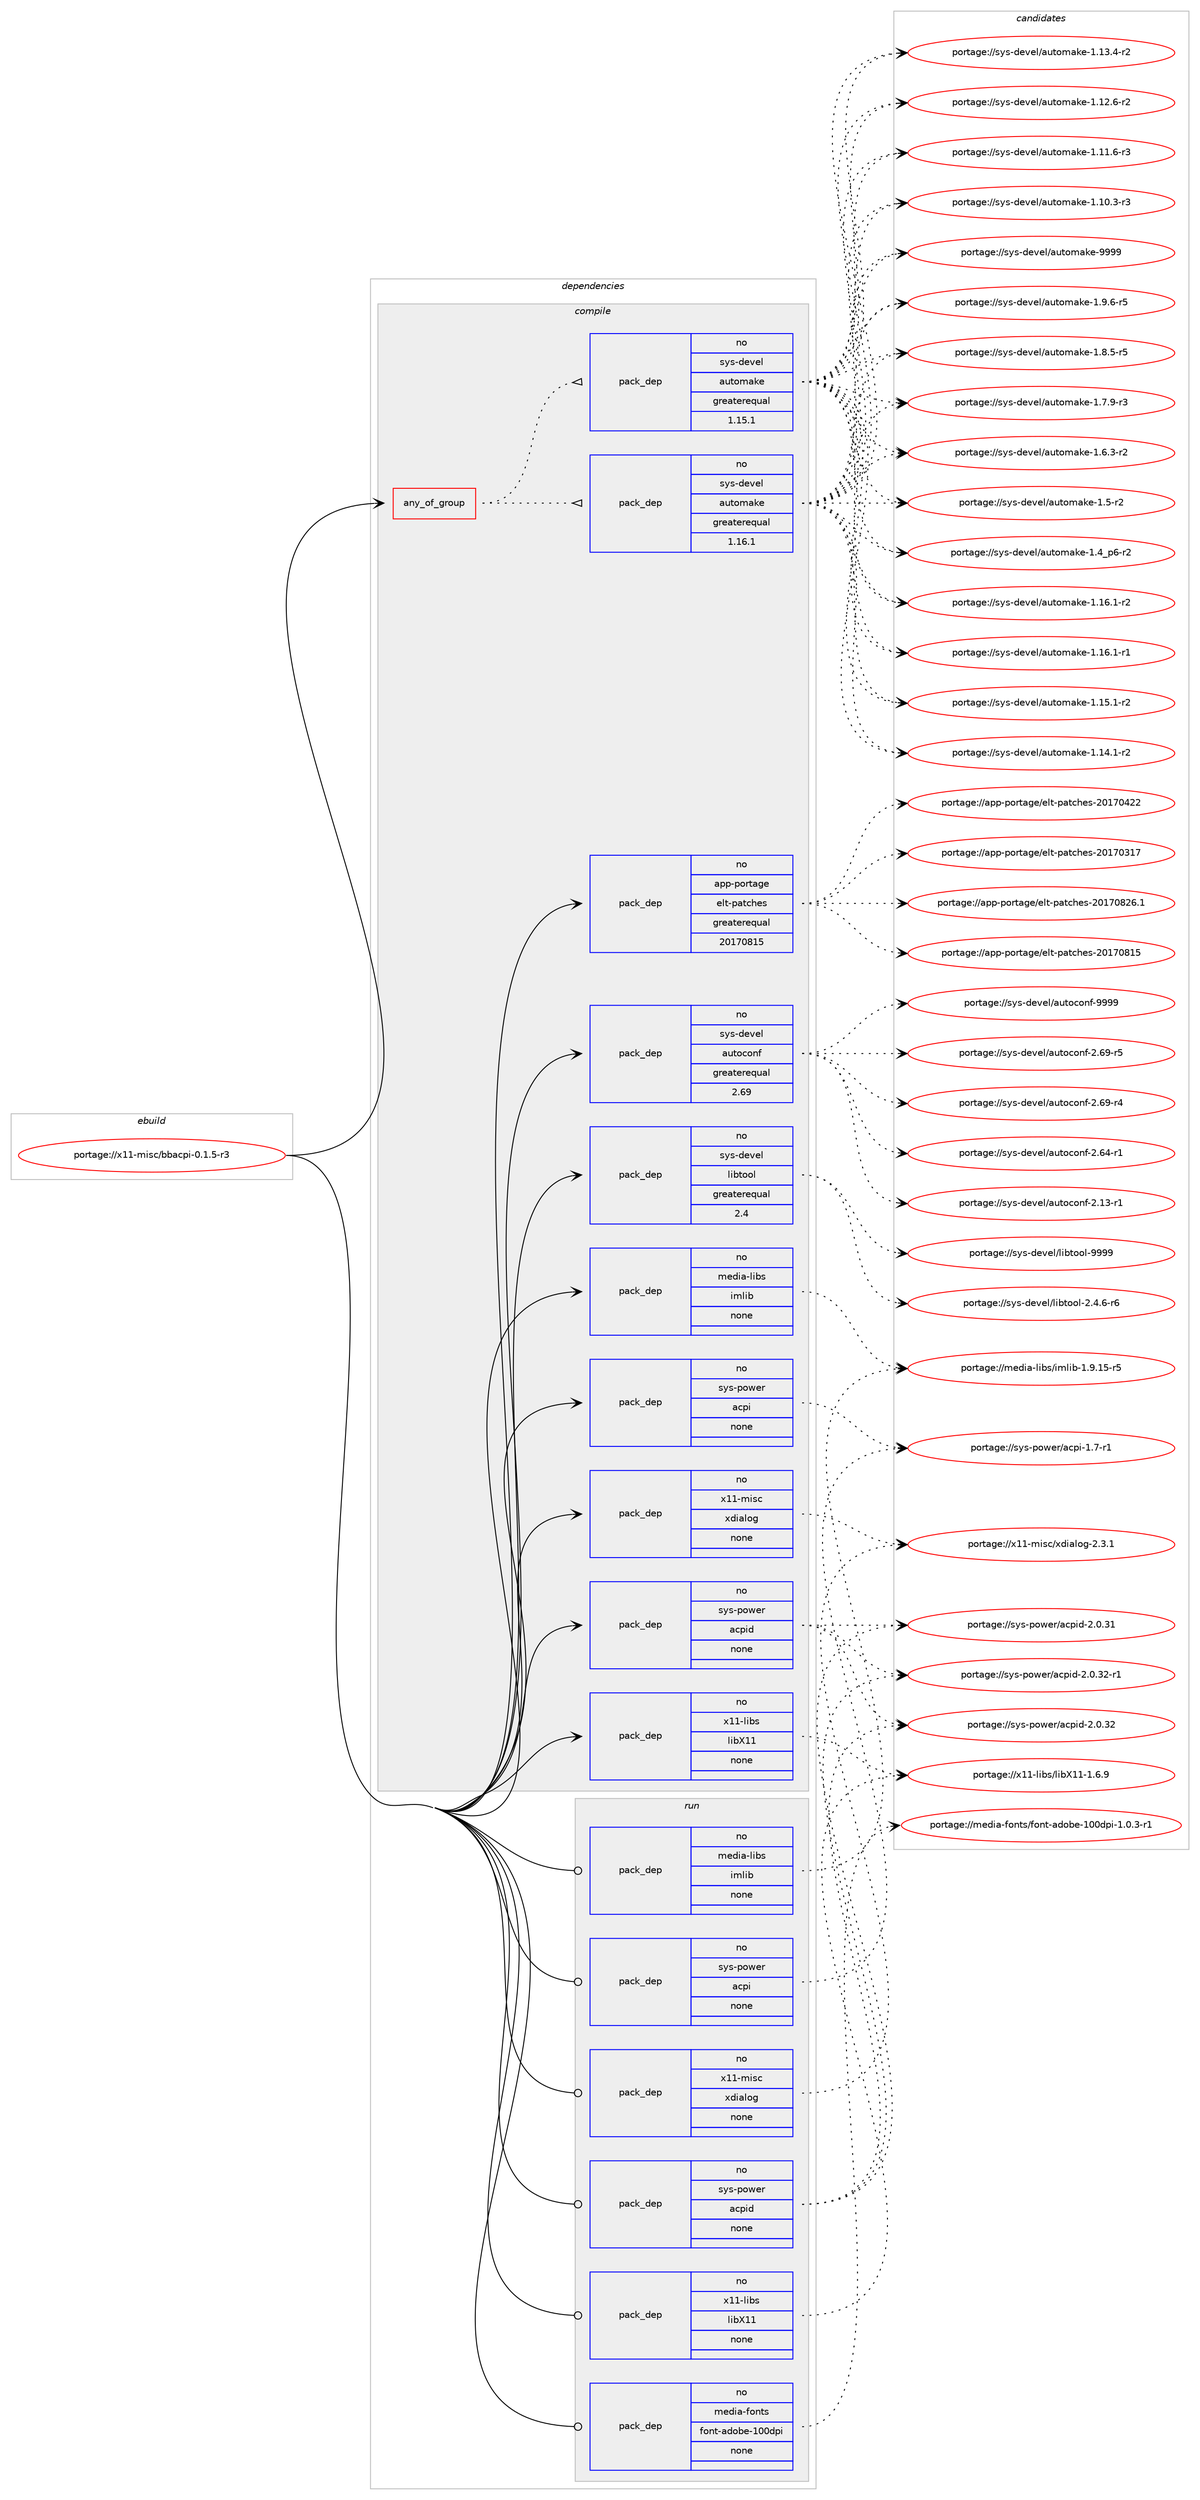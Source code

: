 digraph prolog {

# *************
# Graph options
# *************

newrank=true;
concentrate=true;
compound=true;
graph [rankdir=LR,fontname=Helvetica,fontsize=10,ranksep=1.5];#, ranksep=2.5, nodesep=0.2];
edge  [arrowhead=vee];
node  [fontname=Helvetica,fontsize=10];

# **********
# The ebuild
# **********

subgraph cluster_leftcol {
color=gray;
rank=same;
label=<<i>ebuild</i>>;
id [label="portage://x11-misc/bbacpi-0.1.5-r3", color=red, width=4, href="../x11-misc/bbacpi-0.1.5-r3.svg"];
}

# ****************
# The dependencies
# ****************

subgraph cluster_midcol {
color=gray;
label=<<i>dependencies</i>>;
subgraph cluster_compile {
fillcolor="#eeeeee";
style=filled;
label=<<i>compile</i>>;
subgraph any261 {
dependency16218 [label=<<TABLE BORDER="0" CELLBORDER="1" CELLSPACING="0" CELLPADDING="4"><TR><TD CELLPADDING="10">any_of_group</TD></TR></TABLE>>, shape=none, color=red];subgraph pack13718 {
dependency16219 [label=<<TABLE BORDER="0" CELLBORDER="1" CELLSPACING="0" CELLPADDING="4" WIDTH="220"><TR><TD ROWSPAN="6" CELLPADDING="30">pack_dep</TD></TR><TR><TD WIDTH="110">no</TD></TR><TR><TD>sys-devel</TD></TR><TR><TD>automake</TD></TR><TR><TD>greaterequal</TD></TR><TR><TD>1.16.1</TD></TR></TABLE>>, shape=none, color=blue];
}
dependency16218:e -> dependency16219:w [weight=20,style="dotted",arrowhead="oinv"];
subgraph pack13719 {
dependency16220 [label=<<TABLE BORDER="0" CELLBORDER="1" CELLSPACING="0" CELLPADDING="4" WIDTH="220"><TR><TD ROWSPAN="6" CELLPADDING="30">pack_dep</TD></TR><TR><TD WIDTH="110">no</TD></TR><TR><TD>sys-devel</TD></TR><TR><TD>automake</TD></TR><TR><TD>greaterequal</TD></TR><TR><TD>1.15.1</TD></TR></TABLE>>, shape=none, color=blue];
}
dependency16218:e -> dependency16220:w [weight=20,style="dotted",arrowhead="oinv"];
}
id:e -> dependency16218:w [weight=20,style="solid",arrowhead="vee"];
subgraph pack13720 {
dependency16221 [label=<<TABLE BORDER="0" CELLBORDER="1" CELLSPACING="0" CELLPADDING="4" WIDTH="220"><TR><TD ROWSPAN="6" CELLPADDING="30">pack_dep</TD></TR><TR><TD WIDTH="110">no</TD></TR><TR><TD>app-portage</TD></TR><TR><TD>elt-patches</TD></TR><TR><TD>greaterequal</TD></TR><TR><TD>20170815</TD></TR></TABLE>>, shape=none, color=blue];
}
id:e -> dependency16221:w [weight=20,style="solid",arrowhead="vee"];
subgraph pack13721 {
dependency16222 [label=<<TABLE BORDER="0" CELLBORDER="1" CELLSPACING="0" CELLPADDING="4" WIDTH="220"><TR><TD ROWSPAN="6" CELLPADDING="30">pack_dep</TD></TR><TR><TD WIDTH="110">no</TD></TR><TR><TD>media-libs</TD></TR><TR><TD>imlib</TD></TR><TR><TD>none</TD></TR><TR><TD></TD></TR></TABLE>>, shape=none, color=blue];
}
id:e -> dependency16222:w [weight=20,style="solid",arrowhead="vee"];
subgraph pack13722 {
dependency16223 [label=<<TABLE BORDER="0" CELLBORDER="1" CELLSPACING="0" CELLPADDING="4" WIDTH="220"><TR><TD ROWSPAN="6" CELLPADDING="30">pack_dep</TD></TR><TR><TD WIDTH="110">no</TD></TR><TR><TD>sys-devel</TD></TR><TR><TD>autoconf</TD></TR><TR><TD>greaterequal</TD></TR><TR><TD>2.69</TD></TR></TABLE>>, shape=none, color=blue];
}
id:e -> dependency16223:w [weight=20,style="solid",arrowhead="vee"];
subgraph pack13723 {
dependency16224 [label=<<TABLE BORDER="0" CELLBORDER="1" CELLSPACING="0" CELLPADDING="4" WIDTH="220"><TR><TD ROWSPAN="6" CELLPADDING="30">pack_dep</TD></TR><TR><TD WIDTH="110">no</TD></TR><TR><TD>sys-devel</TD></TR><TR><TD>libtool</TD></TR><TR><TD>greaterequal</TD></TR><TR><TD>2.4</TD></TR></TABLE>>, shape=none, color=blue];
}
id:e -> dependency16224:w [weight=20,style="solid",arrowhead="vee"];
subgraph pack13724 {
dependency16225 [label=<<TABLE BORDER="0" CELLBORDER="1" CELLSPACING="0" CELLPADDING="4" WIDTH="220"><TR><TD ROWSPAN="6" CELLPADDING="30">pack_dep</TD></TR><TR><TD WIDTH="110">no</TD></TR><TR><TD>sys-power</TD></TR><TR><TD>acpi</TD></TR><TR><TD>none</TD></TR><TR><TD></TD></TR></TABLE>>, shape=none, color=blue];
}
id:e -> dependency16225:w [weight=20,style="solid",arrowhead="vee"];
subgraph pack13725 {
dependency16226 [label=<<TABLE BORDER="0" CELLBORDER="1" CELLSPACING="0" CELLPADDING="4" WIDTH="220"><TR><TD ROWSPAN="6" CELLPADDING="30">pack_dep</TD></TR><TR><TD WIDTH="110">no</TD></TR><TR><TD>sys-power</TD></TR><TR><TD>acpid</TD></TR><TR><TD>none</TD></TR><TR><TD></TD></TR></TABLE>>, shape=none, color=blue];
}
id:e -> dependency16226:w [weight=20,style="solid",arrowhead="vee"];
subgraph pack13726 {
dependency16227 [label=<<TABLE BORDER="0" CELLBORDER="1" CELLSPACING="0" CELLPADDING="4" WIDTH="220"><TR><TD ROWSPAN="6" CELLPADDING="30">pack_dep</TD></TR><TR><TD WIDTH="110">no</TD></TR><TR><TD>x11-libs</TD></TR><TR><TD>libX11</TD></TR><TR><TD>none</TD></TR><TR><TD></TD></TR></TABLE>>, shape=none, color=blue];
}
id:e -> dependency16227:w [weight=20,style="solid",arrowhead="vee"];
subgraph pack13727 {
dependency16228 [label=<<TABLE BORDER="0" CELLBORDER="1" CELLSPACING="0" CELLPADDING="4" WIDTH="220"><TR><TD ROWSPAN="6" CELLPADDING="30">pack_dep</TD></TR><TR><TD WIDTH="110">no</TD></TR><TR><TD>x11-misc</TD></TR><TR><TD>xdialog</TD></TR><TR><TD>none</TD></TR><TR><TD></TD></TR></TABLE>>, shape=none, color=blue];
}
id:e -> dependency16228:w [weight=20,style="solid",arrowhead="vee"];
}
subgraph cluster_compileandrun {
fillcolor="#eeeeee";
style=filled;
label=<<i>compile and run</i>>;
}
subgraph cluster_run {
fillcolor="#eeeeee";
style=filled;
label=<<i>run</i>>;
subgraph pack13728 {
dependency16229 [label=<<TABLE BORDER="0" CELLBORDER="1" CELLSPACING="0" CELLPADDING="4" WIDTH="220"><TR><TD ROWSPAN="6" CELLPADDING="30">pack_dep</TD></TR><TR><TD WIDTH="110">no</TD></TR><TR><TD>media-fonts</TD></TR><TR><TD>font-adobe-100dpi</TD></TR><TR><TD>none</TD></TR><TR><TD></TD></TR></TABLE>>, shape=none, color=blue];
}
id:e -> dependency16229:w [weight=20,style="solid",arrowhead="odot"];
subgraph pack13729 {
dependency16230 [label=<<TABLE BORDER="0" CELLBORDER="1" CELLSPACING="0" CELLPADDING="4" WIDTH="220"><TR><TD ROWSPAN="6" CELLPADDING="30">pack_dep</TD></TR><TR><TD WIDTH="110">no</TD></TR><TR><TD>media-libs</TD></TR><TR><TD>imlib</TD></TR><TR><TD>none</TD></TR><TR><TD></TD></TR></TABLE>>, shape=none, color=blue];
}
id:e -> dependency16230:w [weight=20,style="solid",arrowhead="odot"];
subgraph pack13730 {
dependency16231 [label=<<TABLE BORDER="0" CELLBORDER="1" CELLSPACING="0" CELLPADDING="4" WIDTH="220"><TR><TD ROWSPAN="6" CELLPADDING="30">pack_dep</TD></TR><TR><TD WIDTH="110">no</TD></TR><TR><TD>sys-power</TD></TR><TR><TD>acpi</TD></TR><TR><TD>none</TD></TR><TR><TD></TD></TR></TABLE>>, shape=none, color=blue];
}
id:e -> dependency16231:w [weight=20,style="solid",arrowhead="odot"];
subgraph pack13731 {
dependency16232 [label=<<TABLE BORDER="0" CELLBORDER="1" CELLSPACING="0" CELLPADDING="4" WIDTH="220"><TR><TD ROWSPAN="6" CELLPADDING="30">pack_dep</TD></TR><TR><TD WIDTH="110">no</TD></TR><TR><TD>sys-power</TD></TR><TR><TD>acpid</TD></TR><TR><TD>none</TD></TR><TR><TD></TD></TR></TABLE>>, shape=none, color=blue];
}
id:e -> dependency16232:w [weight=20,style="solid",arrowhead="odot"];
subgraph pack13732 {
dependency16233 [label=<<TABLE BORDER="0" CELLBORDER="1" CELLSPACING="0" CELLPADDING="4" WIDTH="220"><TR><TD ROWSPAN="6" CELLPADDING="30">pack_dep</TD></TR><TR><TD WIDTH="110">no</TD></TR><TR><TD>x11-libs</TD></TR><TR><TD>libX11</TD></TR><TR><TD>none</TD></TR><TR><TD></TD></TR></TABLE>>, shape=none, color=blue];
}
id:e -> dependency16233:w [weight=20,style="solid",arrowhead="odot"];
subgraph pack13733 {
dependency16234 [label=<<TABLE BORDER="0" CELLBORDER="1" CELLSPACING="0" CELLPADDING="4" WIDTH="220"><TR><TD ROWSPAN="6" CELLPADDING="30">pack_dep</TD></TR><TR><TD WIDTH="110">no</TD></TR><TR><TD>x11-misc</TD></TR><TR><TD>xdialog</TD></TR><TR><TD>none</TD></TR><TR><TD></TD></TR></TABLE>>, shape=none, color=blue];
}
id:e -> dependency16234:w [weight=20,style="solid",arrowhead="odot"];
}
}

# **************
# The candidates
# **************

subgraph cluster_choices {
rank=same;
color=gray;
label=<<i>candidates</i>>;

subgraph choice13718 {
color=black;
nodesep=1;
choice115121115451001011181011084797117116111109971071014557575757 [label="portage://sys-devel/automake-9999", color=red, width=4,href="../sys-devel/automake-9999.svg"];
choice115121115451001011181011084797117116111109971071014549465746544511453 [label="portage://sys-devel/automake-1.9.6-r5", color=red, width=4,href="../sys-devel/automake-1.9.6-r5.svg"];
choice115121115451001011181011084797117116111109971071014549465646534511453 [label="portage://sys-devel/automake-1.8.5-r5", color=red, width=4,href="../sys-devel/automake-1.8.5-r5.svg"];
choice115121115451001011181011084797117116111109971071014549465546574511451 [label="portage://sys-devel/automake-1.7.9-r3", color=red, width=4,href="../sys-devel/automake-1.7.9-r3.svg"];
choice115121115451001011181011084797117116111109971071014549465446514511450 [label="portage://sys-devel/automake-1.6.3-r2", color=red, width=4,href="../sys-devel/automake-1.6.3-r2.svg"];
choice11512111545100101118101108479711711611110997107101454946534511450 [label="portage://sys-devel/automake-1.5-r2", color=red, width=4,href="../sys-devel/automake-1.5-r2.svg"];
choice115121115451001011181011084797117116111109971071014549465295112544511450 [label="portage://sys-devel/automake-1.4_p6-r2", color=red, width=4,href="../sys-devel/automake-1.4_p6-r2.svg"];
choice11512111545100101118101108479711711611110997107101454946495446494511450 [label="portage://sys-devel/automake-1.16.1-r2", color=red, width=4,href="../sys-devel/automake-1.16.1-r2.svg"];
choice11512111545100101118101108479711711611110997107101454946495446494511449 [label="portage://sys-devel/automake-1.16.1-r1", color=red, width=4,href="../sys-devel/automake-1.16.1-r1.svg"];
choice11512111545100101118101108479711711611110997107101454946495346494511450 [label="portage://sys-devel/automake-1.15.1-r2", color=red, width=4,href="../sys-devel/automake-1.15.1-r2.svg"];
choice11512111545100101118101108479711711611110997107101454946495246494511450 [label="portage://sys-devel/automake-1.14.1-r2", color=red, width=4,href="../sys-devel/automake-1.14.1-r2.svg"];
choice11512111545100101118101108479711711611110997107101454946495146524511450 [label="portage://sys-devel/automake-1.13.4-r2", color=red, width=4,href="../sys-devel/automake-1.13.4-r2.svg"];
choice11512111545100101118101108479711711611110997107101454946495046544511450 [label="portage://sys-devel/automake-1.12.6-r2", color=red, width=4,href="../sys-devel/automake-1.12.6-r2.svg"];
choice11512111545100101118101108479711711611110997107101454946494946544511451 [label="portage://sys-devel/automake-1.11.6-r3", color=red, width=4,href="../sys-devel/automake-1.11.6-r3.svg"];
choice11512111545100101118101108479711711611110997107101454946494846514511451 [label="portage://sys-devel/automake-1.10.3-r3", color=red, width=4,href="../sys-devel/automake-1.10.3-r3.svg"];
dependency16219:e -> choice115121115451001011181011084797117116111109971071014557575757:w [style=dotted,weight="100"];
dependency16219:e -> choice115121115451001011181011084797117116111109971071014549465746544511453:w [style=dotted,weight="100"];
dependency16219:e -> choice115121115451001011181011084797117116111109971071014549465646534511453:w [style=dotted,weight="100"];
dependency16219:e -> choice115121115451001011181011084797117116111109971071014549465546574511451:w [style=dotted,weight="100"];
dependency16219:e -> choice115121115451001011181011084797117116111109971071014549465446514511450:w [style=dotted,weight="100"];
dependency16219:e -> choice11512111545100101118101108479711711611110997107101454946534511450:w [style=dotted,weight="100"];
dependency16219:e -> choice115121115451001011181011084797117116111109971071014549465295112544511450:w [style=dotted,weight="100"];
dependency16219:e -> choice11512111545100101118101108479711711611110997107101454946495446494511450:w [style=dotted,weight="100"];
dependency16219:e -> choice11512111545100101118101108479711711611110997107101454946495446494511449:w [style=dotted,weight="100"];
dependency16219:e -> choice11512111545100101118101108479711711611110997107101454946495346494511450:w [style=dotted,weight="100"];
dependency16219:e -> choice11512111545100101118101108479711711611110997107101454946495246494511450:w [style=dotted,weight="100"];
dependency16219:e -> choice11512111545100101118101108479711711611110997107101454946495146524511450:w [style=dotted,weight="100"];
dependency16219:e -> choice11512111545100101118101108479711711611110997107101454946495046544511450:w [style=dotted,weight="100"];
dependency16219:e -> choice11512111545100101118101108479711711611110997107101454946494946544511451:w [style=dotted,weight="100"];
dependency16219:e -> choice11512111545100101118101108479711711611110997107101454946494846514511451:w [style=dotted,weight="100"];
}
subgraph choice13719 {
color=black;
nodesep=1;
choice115121115451001011181011084797117116111109971071014557575757 [label="portage://sys-devel/automake-9999", color=red, width=4,href="../sys-devel/automake-9999.svg"];
choice115121115451001011181011084797117116111109971071014549465746544511453 [label="portage://sys-devel/automake-1.9.6-r5", color=red, width=4,href="../sys-devel/automake-1.9.6-r5.svg"];
choice115121115451001011181011084797117116111109971071014549465646534511453 [label="portage://sys-devel/automake-1.8.5-r5", color=red, width=4,href="../sys-devel/automake-1.8.5-r5.svg"];
choice115121115451001011181011084797117116111109971071014549465546574511451 [label="portage://sys-devel/automake-1.7.9-r3", color=red, width=4,href="../sys-devel/automake-1.7.9-r3.svg"];
choice115121115451001011181011084797117116111109971071014549465446514511450 [label="portage://sys-devel/automake-1.6.3-r2", color=red, width=4,href="../sys-devel/automake-1.6.3-r2.svg"];
choice11512111545100101118101108479711711611110997107101454946534511450 [label="portage://sys-devel/automake-1.5-r2", color=red, width=4,href="../sys-devel/automake-1.5-r2.svg"];
choice115121115451001011181011084797117116111109971071014549465295112544511450 [label="portage://sys-devel/automake-1.4_p6-r2", color=red, width=4,href="../sys-devel/automake-1.4_p6-r2.svg"];
choice11512111545100101118101108479711711611110997107101454946495446494511450 [label="portage://sys-devel/automake-1.16.1-r2", color=red, width=4,href="../sys-devel/automake-1.16.1-r2.svg"];
choice11512111545100101118101108479711711611110997107101454946495446494511449 [label="portage://sys-devel/automake-1.16.1-r1", color=red, width=4,href="../sys-devel/automake-1.16.1-r1.svg"];
choice11512111545100101118101108479711711611110997107101454946495346494511450 [label="portage://sys-devel/automake-1.15.1-r2", color=red, width=4,href="../sys-devel/automake-1.15.1-r2.svg"];
choice11512111545100101118101108479711711611110997107101454946495246494511450 [label="portage://sys-devel/automake-1.14.1-r2", color=red, width=4,href="../sys-devel/automake-1.14.1-r2.svg"];
choice11512111545100101118101108479711711611110997107101454946495146524511450 [label="portage://sys-devel/automake-1.13.4-r2", color=red, width=4,href="../sys-devel/automake-1.13.4-r2.svg"];
choice11512111545100101118101108479711711611110997107101454946495046544511450 [label="portage://sys-devel/automake-1.12.6-r2", color=red, width=4,href="../sys-devel/automake-1.12.6-r2.svg"];
choice11512111545100101118101108479711711611110997107101454946494946544511451 [label="portage://sys-devel/automake-1.11.6-r3", color=red, width=4,href="../sys-devel/automake-1.11.6-r3.svg"];
choice11512111545100101118101108479711711611110997107101454946494846514511451 [label="portage://sys-devel/automake-1.10.3-r3", color=red, width=4,href="../sys-devel/automake-1.10.3-r3.svg"];
dependency16220:e -> choice115121115451001011181011084797117116111109971071014557575757:w [style=dotted,weight="100"];
dependency16220:e -> choice115121115451001011181011084797117116111109971071014549465746544511453:w [style=dotted,weight="100"];
dependency16220:e -> choice115121115451001011181011084797117116111109971071014549465646534511453:w [style=dotted,weight="100"];
dependency16220:e -> choice115121115451001011181011084797117116111109971071014549465546574511451:w [style=dotted,weight="100"];
dependency16220:e -> choice115121115451001011181011084797117116111109971071014549465446514511450:w [style=dotted,weight="100"];
dependency16220:e -> choice11512111545100101118101108479711711611110997107101454946534511450:w [style=dotted,weight="100"];
dependency16220:e -> choice115121115451001011181011084797117116111109971071014549465295112544511450:w [style=dotted,weight="100"];
dependency16220:e -> choice11512111545100101118101108479711711611110997107101454946495446494511450:w [style=dotted,weight="100"];
dependency16220:e -> choice11512111545100101118101108479711711611110997107101454946495446494511449:w [style=dotted,weight="100"];
dependency16220:e -> choice11512111545100101118101108479711711611110997107101454946495346494511450:w [style=dotted,weight="100"];
dependency16220:e -> choice11512111545100101118101108479711711611110997107101454946495246494511450:w [style=dotted,weight="100"];
dependency16220:e -> choice11512111545100101118101108479711711611110997107101454946495146524511450:w [style=dotted,weight="100"];
dependency16220:e -> choice11512111545100101118101108479711711611110997107101454946495046544511450:w [style=dotted,weight="100"];
dependency16220:e -> choice11512111545100101118101108479711711611110997107101454946494946544511451:w [style=dotted,weight="100"];
dependency16220:e -> choice11512111545100101118101108479711711611110997107101454946494846514511451:w [style=dotted,weight="100"];
}
subgraph choice13720 {
color=black;
nodesep=1;
choice971121124511211111411697103101471011081164511297116991041011154550484955485650544649 [label="portage://app-portage/elt-patches-20170826.1", color=red, width=4,href="../app-portage/elt-patches-20170826.1.svg"];
choice97112112451121111141169710310147101108116451129711699104101115455048495548564953 [label="portage://app-portage/elt-patches-20170815", color=red, width=4,href="../app-portage/elt-patches-20170815.svg"];
choice97112112451121111141169710310147101108116451129711699104101115455048495548525050 [label="portage://app-portage/elt-patches-20170422", color=red, width=4,href="../app-portage/elt-patches-20170422.svg"];
choice97112112451121111141169710310147101108116451129711699104101115455048495548514955 [label="portage://app-portage/elt-patches-20170317", color=red, width=4,href="../app-portage/elt-patches-20170317.svg"];
dependency16221:e -> choice971121124511211111411697103101471011081164511297116991041011154550484955485650544649:w [style=dotted,weight="100"];
dependency16221:e -> choice97112112451121111141169710310147101108116451129711699104101115455048495548564953:w [style=dotted,weight="100"];
dependency16221:e -> choice97112112451121111141169710310147101108116451129711699104101115455048495548525050:w [style=dotted,weight="100"];
dependency16221:e -> choice97112112451121111141169710310147101108116451129711699104101115455048495548514955:w [style=dotted,weight="100"];
}
subgraph choice13721 {
color=black;
nodesep=1;
choice1091011001059745108105981154710510910810598454946574649534511453 [label="portage://media-libs/imlib-1.9.15-r5", color=red, width=4,href="../media-libs/imlib-1.9.15-r5.svg"];
dependency16222:e -> choice1091011001059745108105981154710510910810598454946574649534511453:w [style=dotted,weight="100"];
}
subgraph choice13722 {
color=black;
nodesep=1;
choice115121115451001011181011084797117116111991111101024557575757 [label="portage://sys-devel/autoconf-9999", color=red, width=4,href="../sys-devel/autoconf-9999.svg"];
choice1151211154510010111810110847971171161119911111010245504654574511453 [label="portage://sys-devel/autoconf-2.69-r5", color=red, width=4,href="../sys-devel/autoconf-2.69-r5.svg"];
choice1151211154510010111810110847971171161119911111010245504654574511452 [label="portage://sys-devel/autoconf-2.69-r4", color=red, width=4,href="../sys-devel/autoconf-2.69-r4.svg"];
choice1151211154510010111810110847971171161119911111010245504654524511449 [label="portage://sys-devel/autoconf-2.64-r1", color=red, width=4,href="../sys-devel/autoconf-2.64-r1.svg"];
choice1151211154510010111810110847971171161119911111010245504649514511449 [label="portage://sys-devel/autoconf-2.13-r1", color=red, width=4,href="../sys-devel/autoconf-2.13-r1.svg"];
dependency16223:e -> choice115121115451001011181011084797117116111991111101024557575757:w [style=dotted,weight="100"];
dependency16223:e -> choice1151211154510010111810110847971171161119911111010245504654574511453:w [style=dotted,weight="100"];
dependency16223:e -> choice1151211154510010111810110847971171161119911111010245504654574511452:w [style=dotted,weight="100"];
dependency16223:e -> choice1151211154510010111810110847971171161119911111010245504654524511449:w [style=dotted,weight="100"];
dependency16223:e -> choice1151211154510010111810110847971171161119911111010245504649514511449:w [style=dotted,weight="100"];
}
subgraph choice13723 {
color=black;
nodesep=1;
choice1151211154510010111810110847108105981161111111084557575757 [label="portage://sys-devel/libtool-9999", color=red, width=4,href="../sys-devel/libtool-9999.svg"];
choice1151211154510010111810110847108105981161111111084550465246544511454 [label="portage://sys-devel/libtool-2.4.6-r6", color=red, width=4,href="../sys-devel/libtool-2.4.6-r6.svg"];
dependency16224:e -> choice1151211154510010111810110847108105981161111111084557575757:w [style=dotted,weight="100"];
dependency16224:e -> choice1151211154510010111810110847108105981161111111084550465246544511454:w [style=dotted,weight="100"];
}
subgraph choice13724 {
color=black;
nodesep=1;
choice11512111545112111119101114479799112105454946554511449 [label="portage://sys-power/acpi-1.7-r1", color=red, width=4,href="../sys-power/acpi-1.7-r1.svg"];
dependency16225:e -> choice11512111545112111119101114479799112105454946554511449:w [style=dotted,weight="100"];
}
subgraph choice13725 {
color=black;
nodesep=1;
choice11512111545112111119101114479799112105100455046484651504511449 [label="portage://sys-power/acpid-2.0.32-r1", color=red, width=4,href="../sys-power/acpid-2.0.32-r1.svg"];
choice1151211154511211111910111447979911210510045504648465150 [label="portage://sys-power/acpid-2.0.32", color=red, width=4,href="../sys-power/acpid-2.0.32.svg"];
choice1151211154511211111910111447979911210510045504648465149 [label="portage://sys-power/acpid-2.0.31", color=red, width=4,href="../sys-power/acpid-2.0.31.svg"];
dependency16226:e -> choice11512111545112111119101114479799112105100455046484651504511449:w [style=dotted,weight="100"];
dependency16226:e -> choice1151211154511211111910111447979911210510045504648465150:w [style=dotted,weight="100"];
dependency16226:e -> choice1151211154511211111910111447979911210510045504648465149:w [style=dotted,weight="100"];
}
subgraph choice13726 {
color=black;
nodesep=1;
choice120494945108105981154710810598884949454946544657 [label="portage://x11-libs/libX11-1.6.9", color=red, width=4,href="../x11-libs/libX11-1.6.9.svg"];
dependency16227:e -> choice120494945108105981154710810598884949454946544657:w [style=dotted,weight="100"];
}
subgraph choice13727 {
color=black;
nodesep=1;
choice120494945109105115994712010010597108111103455046514649 [label="portage://x11-misc/xdialog-2.3.1", color=red, width=4,href="../x11-misc/xdialog-2.3.1.svg"];
dependency16228:e -> choice120494945109105115994712010010597108111103455046514649:w [style=dotted,weight="100"];
}
subgraph choice13728 {
color=black;
nodesep=1;
choice109101100105974510211111011611547102111110116459710011198101454948481001121054549464846514511449 [label="portage://media-fonts/font-adobe-100dpi-1.0.3-r1", color=red, width=4,href="../media-fonts/font-adobe-100dpi-1.0.3-r1.svg"];
dependency16229:e -> choice109101100105974510211111011611547102111110116459710011198101454948481001121054549464846514511449:w [style=dotted,weight="100"];
}
subgraph choice13729 {
color=black;
nodesep=1;
choice1091011001059745108105981154710510910810598454946574649534511453 [label="portage://media-libs/imlib-1.9.15-r5", color=red, width=4,href="../media-libs/imlib-1.9.15-r5.svg"];
dependency16230:e -> choice1091011001059745108105981154710510910810598454946574649534511453:w [style=dotted,weight="100"];
}
subgraph choice13730 {
color=black;
nodesep=1;
choice11512111545112111119101114479799112105454946554511449 [label="portage://sys-power/acpi-1.7-r1", color=red, width=4,href="../sys-power/acpi-1.7-r1.svg"];
dependency16231:e -> choice11512111545112111119101114479799112105454946554511449:w [style=dotted,weight="100"];
}
subgraph choice13731 {
color=black;
nodesep=1;
choice11512111545112111119101114479799112105100455046484651504511449 [label="portage://sys-power/acpid-2.0.32-r1", color=red, width=4,href="../sys-power/acpid-2.0.32-r1.svg"];
choice1151211154511211111910111447979911210510045504648465150 [label="portage://sys-power/acpid-2.0.32", color=red, width=4,href="../sys-power/acpid-2.0.32.svg"];
choice1151211154511211111910111447979911210510045504648465149 [label="portage://sys-power/acpid-2.0.31", color=red, width=4,href="../sys-power/acpid-2.0.31.svg"];
dependency16232:e -> choice11512111545112111119101114479799112105100455046484651504511449:w [style=dotted,weight="100"];
dependency16232:e -> choice1151211154511211111910111447979911210510045504648465150:w [style=dotted,weight="100"];
dependency16232:e -> choice1151211154511211111910111447979911210510045504648465149:w [style=dotted,weight="100"];
}
subgraph choice13732 {
color=black;
nodesep=1;
choice120494945108105981154710810598884949454946544657 [label="portage://x11-libs/libX11-1.6.9", color=red, width=4,href="../x11-libs/libX11-1.6.9.svg"];
dependency16233:e -> choice120494945108105981154710810598884949454946544657:w [style=dotted,weight="100"];
}
subgraph choice13733 {
color=black;
nodesep=1;
choice120494945109105115994712010010597108111103455046514649 [label="portage://x11-misc/xdialog-2.3.1", color=red, width=4,href="../x11-misc/xdialog-2.3.1.svg"];
dependency16234:e -> choice120494945109105115994712010010597108111103455046514649:w [style=dotted,weight="100"];
}
}

}
